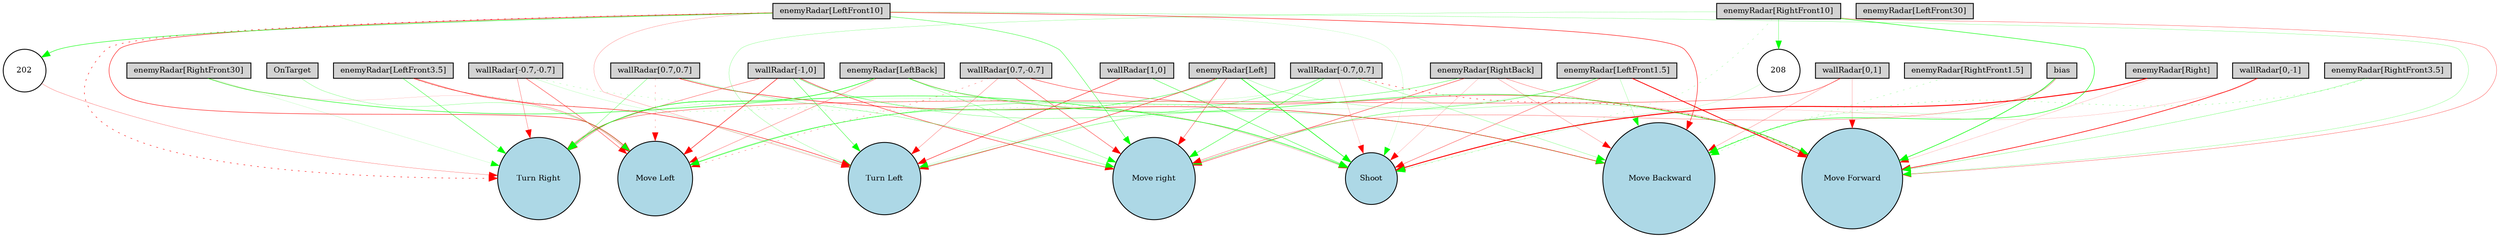 digraph {
	node [fontsize=9 height=0.2 shape=circle width=0.2]
	"wallRadar[1,0]" [fillcolor=lightgray shape=box style=filled]
	"wallRadar[0,1]" [fillcolor=lightgray shape=box style=filled]
	"wallRadar[-1,0]" [fillcolor=lightgray shape=box style=filled]
	"wallRadar[0,-1]" [fillcolor=lightgray shape=box style=filled]
	"wallRadar[0.7,0.7]" [fillcolor=lightgray shape=box style=filled]
	"wallRadar[-0.7,0.7]" [fillcolor=lightgray shape=box style=filled]
	"wallRadar[-0.7,-0.7]" [fillcolor=lightgray shape=box style=filled]
	"wallRadar[0.7,-0.7]" [fillcolor=lightgray shape=box style=filled]
	"enemyRadar[RightBack]" [fillcolor=lightgray shape=box style=filled]
	"enemyRadar[LeftBack]" [fillcolor=lightgray shape=box style=filled]
	"enemyRadar[Right]" [fillcolor=lightgray shape=box style=filled]
	"enemyRadar[Left]" [fillcolor=lightgray shape=box style=filled]
	"enemyRadar[RightFront30]" [fillcolor=lightgray shape=box style=filled]
	"enemyRadar[LeftFront30]" [fillcolor=lightgray shape=box style=filled]
	"enemyRadar[RightFront10]" [fillcolor=lightgray shape=box style=filled]
	"enemyRadar[LeftFront10]" [fillcolor=lightgray shape=box style=filled]
	"enemyRadar[RightFront3.5]" [fillcolor=lightgray shape=box style=filled]
	"enemyRadar[LeftFront3.5]" [fillcolor=lightgray shape=box style=filled]
	"enemyRadar[RightFront1.5]" [fillcolor=lightgray shape=box style=filled]
	"enemyRadar[LeftFront1.5]" [fillcolor=lightgray shape=box style=filled]
	OnTarget [fillcolor=lightgray shape=box style=filled]
	bias [fillcolor=lightgray shape=box style=filled]
	Shoot [fillcolor=lightblue style=filled]
	"Move Forward" [fillcolor=lightblue style=filled]
	" Move Backward" [fillcolor=lightblue style=filled]
	"Move Left" [fillcolor=lightblue style=filled]
	"Move right" [fillcolor=lightblue style=filled]
	"Turn Left" [fillcolor=lightblue style=filled]
	"Turn Right" [fillcolor=lightblue style=filled]
	202 [fillcolor=white style=filled]
	208 [fillcolor=white style=filled]
	"enemyRadar[RightBack]" -> "Move right" [color=red penwidth=0.42236619886770543 style=solid]
	"enemyRadar[LeftBack]" -> "Move Left" [color=red penwidth=0.25939243436105575 style=solid]
	"enemyRadar[RightBack]" -> "Move Forward" [color=red penwidth=0.2579574972188886 style=solid]
	"enemyRadar[RightFront10]" -> "Move Forward" [color=red penwidth=0.28498909663080135 style=solid]
	"wallRadar[-0.7,0.7]" -> Shoot [color=red penwidth=0.144902590105162 style=solid]
	"enemyRadar[LeftFront10]" -> "Move Forward" [color=green penwidth=0.19688946319946043 style=solid]
	"wallRadar[0,-1]" -> "Move Forward" [color=red penwidth=0.7356334934636889 style=solid]
	"wallRadar[0.7,-0.7]" -> "Move Left" [color=red penwidth=0.27076084798051625 style=dotted]
	"wallRadar[0,-1]" -> Shoot [color=red penwidth=0.11909724086898484 style=solid]
	"enemyRadar[LeftFront10]" -> Shoot [color=green penwidth=0.10177487229074093 style=solid]
	"wallRadar[0.7,-0.7]" -> "Turn Left" [color=red penwidth=0.24027306568587123 style=solid]
	"wallRadar[0.7,-0.7]" -> "Move right" [color=red penwidth=0.3915160934110309 style=solid]
	"enemyRadar[Left]" -> "Turn Left" [color=red penwidth=0.49819754971470354 style=solid]
	"wallRadar[-1,0]" -> " Move Backward" [color=green penwidth=0.26132392080775513 style=solid]
	"wallRadar[0,1]" -> "Move Forward" [color=red penwidth=0.1814576787497732 style=solid]
	"wallRadar[-1,0]" -> "Move right" [color=red penwidth=0.4767359358474488 style=solid]
	"enemyRadar[RightFront3.5]" -> "Move Forward" [color=green penwidth=0.24032305801366813 style=solid]
	"enemyRadar[Left]" -> "Move right" [color=red penwidth=0.3532519160911908 style=solid]
	"enemyRadar[LeftFront3.5]" -> "Turn Right" [color=green penwidth=0.3933992901399028 style=solid]
	"enemyRadar[LeftFront1.5]" -> "Move right" [color=green penwidth=0.3770663950852263 style=solid]
	"wallRadar[-1,0]" -> Shoot [color=green penwidth=0.1873292982147479 style=solid]
	"wallRadar[-1,0]" -> "Move Left" [color=red penwidth=0.5607915225207656 style=solid]
	"wallRadar[-0.7,0.7]" -> "Move right" [color=green penwidth=0.4323164122134917 style=solid]
	"wallRadar[-0.7,-0.7]" -> "Turn Right" [color=red penwidth=0.26318409166394713 style=solid]
	"wallRadar[0.7,0.7]" -> "Turn Right" [color=green penwidth=0.2730056250378862 style=solid]
	"enemyRadar[RightFront1.5]" -> " Move Backward" [color=green penwidth=0.18183797804392626 style=dotted]
	"enemyRadar[LeftFront10]" -> "Move right" [color=green penwidth=0.38887225502932865 style=solid]
	bias -> "Move Forward" [color=green penwidth=0.6608861791960938 style=solid]
	"wallRadar[1,0]" -> Shoot [color=green penwidth=0.4022923163590649 style=solid]
	"wallRadar[1,0]" -> "Turn Left" [color=red penwidth=0.501530714217649 style=solid]
	"enemyRadar[Left]" -> "Move Forward" [color=green penwidth=0.203140632525867 style=solid]
	"wallRadar[0,1]" -> "Turn Right" [color=red penwidth=0.3821072239088482 style=solid]
	"enemyRadar[LeftFront3.5]" -> "Turn Left" [color=red penwidth=0.508524653407963 style=solid]
	"enemyRadar[LeftFront3.5]" -> Shoot [color=green penwidth=0.17148032246580303 style=dotted]
	"enemyRadar[Right]" -> Shoot [color=red penwidth=1.063383779865555 style=solid]
	bias -> "Move right" [color=red penwidth=0.26395543175448755 style=solid]
	"enemyRadar[RightBack]" -> "Move Left" [color=green penwidth=0.34559859486209543 style=solid]
	"wallRadar[-0.7,-0.7]" -> "Turn Left" [color=green penwidth=0.11890164334190909 style=solid]
	"wallRadar[0.7,0.7]" -> "Move right" [color=green penwidth=0.25108720388857253 style=solid]
	"enemyRadar[LeftFront3.5]" -> "Move Left" [color=red penwidth=0.28335475856981296 style=solid]
	"enemyRadar[Left]" -> "Move Left" [color=green penwidth=0.40722763688767016 style=solid]
	"enemyRadar[RightFront30]" -> Shoot [color=green penwidth=0.5368614163173402 style=solid]
	"wallRadar[-0.7,-0.7]" -> " Move Backward" [color=green penwidth=0.16713853278813517 style=dotted]
	"enemyRadar[RightFront10]" -> "Turn Left" [color=green penwidth=0.18814650210079706 style=solid]
	"enemyRadar[Right]" -> "Move Forward" [color=red penwidth=0.13437418384860578 style=solid]
	"wallRadar[-1,0]" -> "Turn Right" [color=red penwidth=0.31772997508894996 style=solid]
	"enemyRadar[RightBack]" -> " Move Backward" [color=red penwidth=0.21064678517009766 style=solid]
	"wallRadar[-0.7,-0.7]" -> "Move Left" [color=red penwidth=0.39938384547585837 style=solid]
	"wallRadar[-1,0]" -> "Turn Left" [color=green penwidth=0.4047691663800126 style=solid]
	"enemyRadar[LeftFront10]" -> "Turn Right" [color=red penwidth=0.5416901958090288 style=dotted]
	"wallRadar[0.7,0.7]" -> " Move Backward" [color=red penwidth=0.5454101852340181 style=solid]
	"wallRadar[-0.7,0.7]" -> "Turn Right" [color=green penwidth=0.11619512610227672 style=solid]
	"enemyRadar[LeftFront10]" -> "Turn Left" [color=red penwidth=0.18412166366473798 style=solid]
	"enemyRadar[RightFront30]" -> "Turn Right" [color=green penwidth=0.10386721520970639 style=solid]
	"wallRadar[0,1]" -> " Move Backward" [color=red penwidth=0.20290811085674237 style=solid]
	"enemyRadar[LeftBack]" -> "Move right" [color=green penwidth=0.22627328541368358 style=solid]
	"enemyRadar[LeftFront1.5]" -> " Move Backward" [color=green penwidth=0.1700529972208368 style=solid]
	"enemyRadar[LeftFront1.5]" -> Shoot [color=red penwidth=0.33696455857959706 style=solid]
	bias -> " Move Backward" [color=green penwidth=0.1191315400202965 style=solid]
	"wallRadar[-0.7,0.7]" -> "Turn Left" [color=green penwidth=0.26714851173832044 style=solid]
	"enemyRadar[LeftBack]" -> Shoot [color=red penwidth=0.16388894785782798 style=solid]
	"enemyRadar[LeftFront10]" -> "Move Left" [color=red penwidth=0.5133792517156313 style=solid]
	"enemyRadar[RightFront3.5]" -> " Move Backward" [color=green penwidth=0.23361539182265162 style=dotted]
	"enemyRadar[LeftFront10]" -> " Move Backward" [color=red penwidth=0.5399260835618791 style=solid]
	OnTarget -> "Move Left" [color=green penwidth=0.21334190037906364 style=solid]
	"enemyRadar[Left]" -> Shoot [color=green penwidth=0.6664928095094136 style=solid]
	"enemyRadar[RightFront10]" -> Shoot [color=green penwidth=0.16620209851643455 style=dotted]
	"enemyRadar[RightBack]" -> Shoot [color=red penwidth=0.13826801856630067 style=solid]
	"enemyRadar[LeftBack]" -> "Move Forward" [color=green penwidth=0.4920492681392449 style=solid]
	"wallRadar[-0.7,0.7]" -> " Move Backward" [color=green penwidth=0.20935770045536312 style=solid]
	"enemyRadar[RightFront10]" -> " Move Backward" [color=green penwidth=0.559776091616032 style=solid]
	"enemyRadar[RightFront30]" -> "Move Left" [color=red penwidth=0.10423749021879596 style=solid]
	"enemyRadar[LeftBack]" -> "Turn Right" [color=green penwidth=0.6444928212745024 style=solid]
	"wallRadar[0.7,0.7]" -> "Move Left" [color=red penwidth=0.22561986177177304 style=dotted]
	"wallRadar[0.7,-0.7]" -> "Move Forward" [color=red penwidth=0.41910495007288673 style=solid]
	"enemyRadar[LeftFront1.5]" -> "Move Forward" [color=red penwidth=0.91817779697901 style=solid]
	"enemyRadar[LeftFront1.5]" -> "Turn Left" [color=green penwidth=0.10168640409507418 style=solid]
	"enemyRadar[LeftFront10]" -> 202 [color=green penwidth=0.526903772038025 style=solid]
	202 -> "Turn Right" [color=red penwidth=0.22332844199074334 style=solid]
	"enemyRadar[RightFront10]" -> 208 [color=green penwidth=0.2841241428212852 style=solid]
	208 -> Shoot [color=green penwidth=0.10457587694089064 style=solid]
	"wallRadar[-0.7,0.7]" -> "Move Forward" [color=red penwidth=0.5053858507132629 style=dotted]
}
